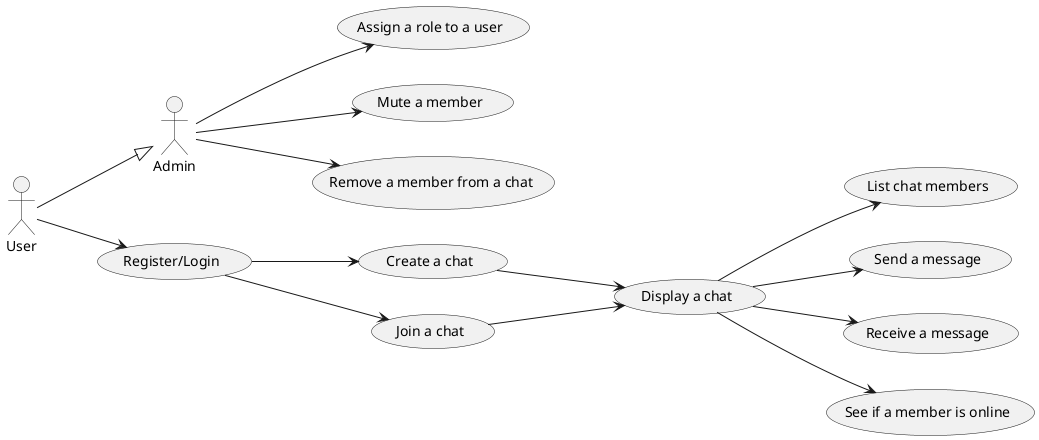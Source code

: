 @startuml usecase
left to right direction
actor User as u
actor Admin as a
' -- Privilege inheritance
u --|> a

' -- Guest chat actions
usecase "Register/Login" as EA1
usecase "Create a chat" as EB2
usecase "Join a chat" as EC3
usecase "Display a chat" as EE5
usecase "List chat members" as EH6
usecase "Send a message" as EF7
usecase "Receive a message" as EG7
usecase "See if a member is online" as EK9

' -- Admin actions
usecase "Assign a role to a user" as AD4
usecase "Mute a member" as AI8
usecase "Remove a member from a chat" as AJ8

' -- User actions
' The user logs in
u --> EA1
' The user creates a chat
EA1 --> EB2
' The user joins a chat
EA1 --> EC3
' The user displays a chat
EB2 --> EE5
EC3 --> EE5
' The user lists chat members
EE5 --> EH6
' The user sees if a member is online
EE5 --> EK9
' The user sends a message
EE5 --> EF7
' The user receives a message
EE5 --> EG7

' -- Admin actions
' The admin assigns a role to a user
a --> AD4
' The admin mutes a member
a --> AI8
' The admin removes a member from a chat
a --> AJ8
@enduml
